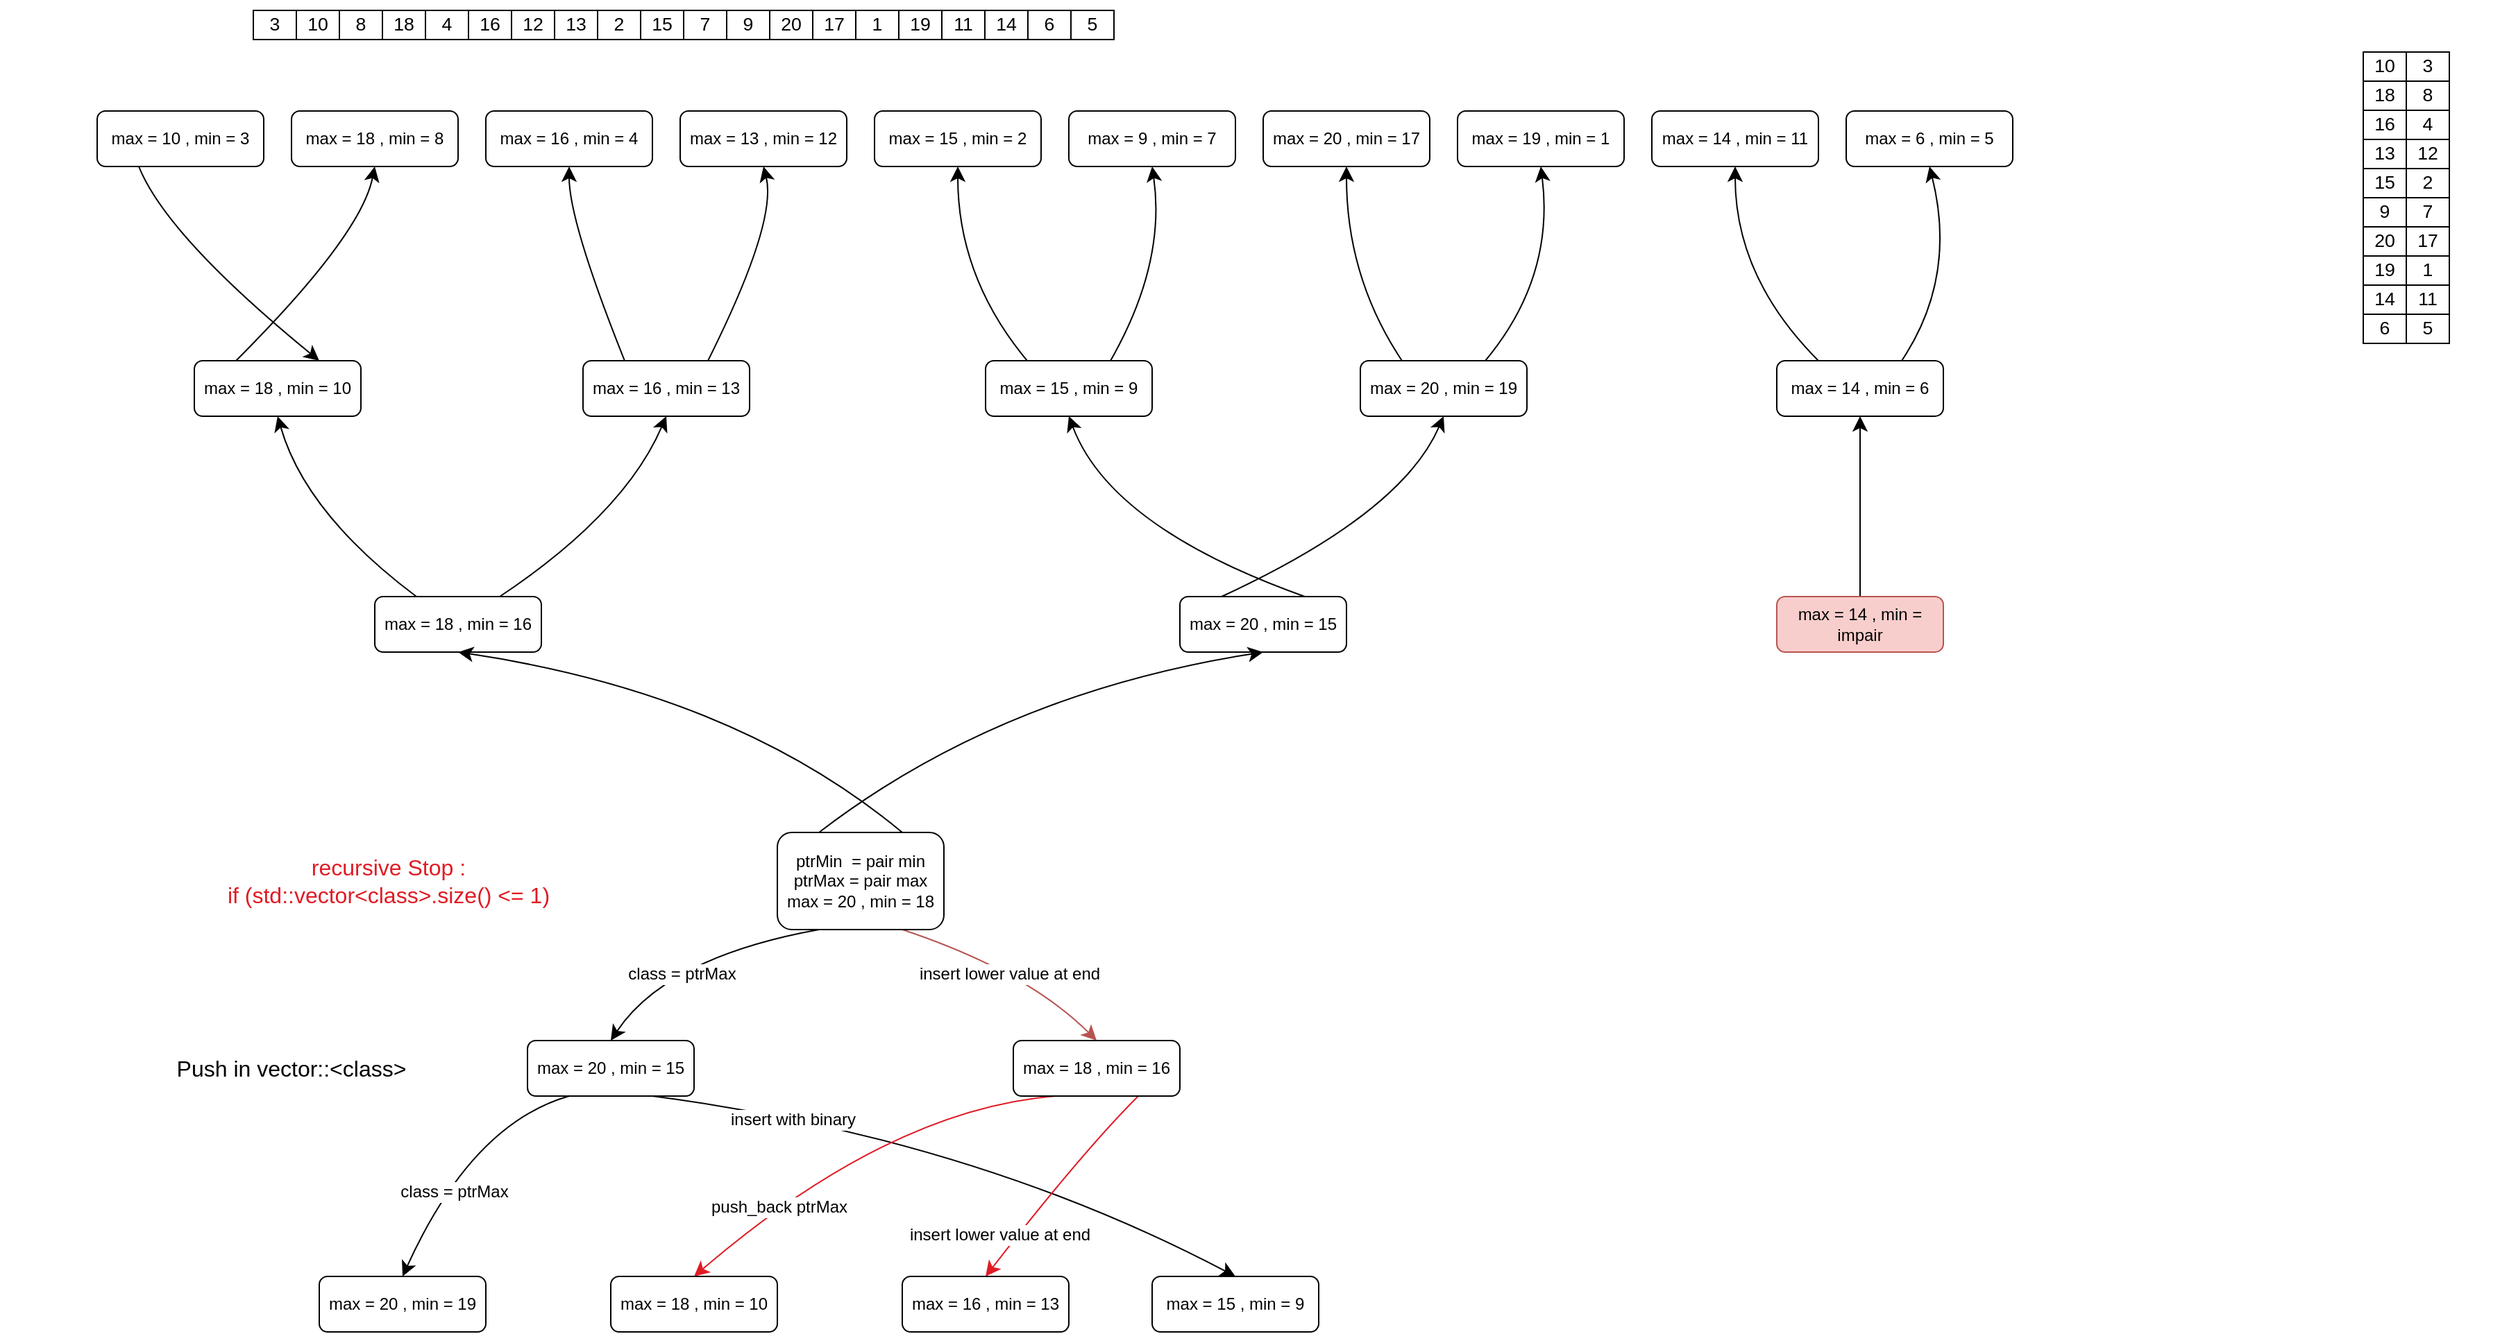 <mxfile version="24.6.4" type="github">
  <diagram name="Page-1" id="10a91c8b-09ff-31b1-d368-03940ed4cc9e">
    <mxGraphModel dx="2787" dy="912" grid="1" gridSize="10" guides="1" tooltips="1" connect="1" arrows="1" fold="1" page="1" pageScale="1" pageWidth="1100" pageHeight="850" background="none" math="0" shadow="0">
      <root>
        <mxCell id="0" />
        <mxCell id="1" parent="0" />
        <UserObject label="&lt;table xmlns=&quot;http://www.w3.org/1999/xhtml&quot; cellspacing=&quot;0&quot; cellpadding=&quot;0&quot; dir=&quot;ltr&quot; border=&quot;1&quot; style=&quot;table-layout:fixed;font-size:10pt;font-family:Arial;width:0px;border-collapse:collapse;border:none&quot; data-sheets-root=&quot;1&quot; data-sheets-baot=&quot;1&quot;&gt;&lt;colgroup&gt;&lt;col width=&quot;31&quot;&gt;&lt;col width=&quot;31&quot;&gt;&lt;col width=&quot;31&quot;&gt;&lt;col width=&quot;31&quot;&gt;&lt;col width=&quot;31&quot;&gt;&lt;col width=&quot;31&quot;&gt;&lt;col width=&quot;31&quot;&gt;&lt;col width=&quot;31&quot;&gt;&lt;col width=&quot;31&quot;&gt;&lt;col width=&quot;31&quot;&gt;&lt;col width=&quot;31&quot;&gt;&lt;col width=&quot;31&quot;&gt;&lt;col width=&quot;31&quot;&gt;&lt;col width=&quot;31&quot;&gt;&lt;col width=&quot;31&quot;&gt;&lt;col width=&quot;31&quot;&gt;&lt;col width=&quot;31&quot;&gt;&lt;col width=&quot;31&quot;&gt;&lt;col width=&quot;31&quot;&gt;&lt;col width=&quot;31&quot;&gt;&lt;/colgroup&gt;&lt;tbody&gt;&lt;tr style=&quot;height:21px;&quot;&gt;&lt;td style=&quot;border-top:1px solid #000000;border-right:1px solid #000000;border-bottom:1px solid #000000;border-left:1px solid #000000;overflow:hidden;padding:2px 3px 2px 3px;vertical-align:bottom;text-align:center;&quot;&gt;3&lt;/td&gt;&lt;td style=&quot;border-top:1px solid #000000;border-right:1px solid #000000;border-bottom:1px solid #000000;overflow:hidden;padding:2px 3px 2px 3px;vertical-align:bottom;text-align:center;&quot;&gt;10&lt;/td&gt;&lt;td style=&quot;border-top:1px solid #000000;border-right:1px solid #000000;border-bottom:1px solid #000000;overflow:hidden;padding:2px 3px 2px 3px;vertical-align:bottom;text-align:center;&quot;&gt;8&lt;/td&gt;&lt;td style=&quot;border-top:1px solid #000000;border-right:1px solid #000000;border-bottom:1px solid #000000;overflow:hidden;padding:2px 3px 2px 3px;vertical-align:bottom;text-align:center;&quot;&gt;18&lt;/td&gt;&lt;td style=&quot;border-top:1px solid #000000;border-right:1px solid #000000;border-bottom:1px solid #000000;overflow:hidden;padding:2px 3px 2px 3px;vertical-align:bottom;text-align:center;&quot;&gt;4&lt;/td&gt;&lt;td style=&quot;border-top:1px solid #000000;border-right:1px solid #000000;border-bottom:1px solid #000000;overflow:hidden;padding:2px 3px 2px 3px;vertical-align:bottom;text-align:center;&quot;&gt;16&lt;/td&gt;&lt;td style=&quot;border-top:1px solid #000000;border-right:1px solid #000000;border-bottom:1px solid #000000;overflow:hidden;padding:2px 3px 2px 3px;vertical-align:bottom;text-align:center;&quot;&gt;12&lt;/td&gt;&lt;td style=&quot;border-top:1px solid #000000;border-right:1px solid #000000;border-bottom:1px solid #000000;overflow:hidden;padding:2px 3px 2px 3px;vertical-align:bottom;text-align:center;&quot;&gt;13&lt;/td&gt;&lt;td style=&quot;border-top:1px solid #000000;border-right:1px solid #000000;border-bottom:1px solid #000000;overflow:hidden;padding:2px 3px 2px 3px;vertical-align:bottom;text-align:center;&quot;&gt;2&lt;/td&gt;&lt;td style=&quot;border-top:1px solid #000000;border-right:1px solid #000000;border-bottom:1px solid #000000;overflow:hidden;padding:2px 3px 2px 3px;vertical-align:bottom;text-align:center;&quot;&gt;15&lt;/td&gt;&lt;td style=&quot;border-top:1px solid #000000;border-right:1px solid #000000;border-bottom:1px solid #000000;overflow:hidden;padding:2px 3px 2px 3px;vertical-align:bottom;text-align:center;&quot;&gt;7&lt;/td&gt;&lt;td style=&quot;border-top:1px solid #000000;border-right:1px solid #000000;border-bottom:1px solid #000000;overflow:hidden;padding:2px 3px 2px 3px;vertical-align:bottom;text-align:center;&quot;&gt;9&lt;/td&gt;&lt;td style=&quot;border-top:1px solid #000000;border-right:1px solid #000000;border-bottom:1px solid #000000;overflow:hidden;padding:2px 3px 2px 3px;vertical-align:bottom;text-align:center;&quot;&gt;20&lt;/td&gt;&lt;td style=&quot;border-top:1px solid #000000;border-right:1px solid #000000;border-bottom:1px solid #000000;overflow:hidden;padding:2px 3px 2px 3px;vertical-align:bottom;text-align:center;&quot;&gt;17&lt;/td&gt;&lt;td style=&quot;border-top:1px solid #000000;border-right:1px solid #000000;border-bottom:1px solid #000000;overflow:hidden;padding:2px 3px 2px 3px;vertical-align:bottom;text-align:center;&quot;&gt;1&lt;/td&gt;&lt;td style=&quot;border-top:1px solid #000000;border-right:1px solid #000000;border-bottom:1px solid #000000;overflow:hidden;padding:2px 3px 2px 3px;vertical-align:bottom;text-align:center;&quot;&gt;19&lt;/td&gt;&lt;td style=&quot;border-top:1px solid #000000;border-right:1px solid #000000;border-bottom:1px solid #000000;overflow:hidden;padding:2px 3px 2px 3px;vertical-align:bottom;text-align:center;&quot;&gt;11&lt;/td&gt;&lt;td style=&quot;border-top:1px solid #000000;border-right:1px solid #000000;border-bottom:1px solid #000000;overflow:hidden;padding:2px 3px 2px 3px;vertical-align:bottom;text-align:center;&quot;&gt;14&lt;/td&gt;&lt;td style=&quot;border-top:1px solid #000000;border-right:1px solid #000000;border-bottom:1px solid #000000;overflow:hidden;padding:2px 3px 2px 3px;vertical-align:bottom;text-align:center;&quot;&gt;6&lt;/td&gt;&lt;td style=&quot;border-top:1px solid #000000;border-right:1px solid #000000;border-bottom:1px solid #000000;overflow:hidden;padding:2px 3px 2px 3px;vertical-align:bottom;text-align:center;&quot;&gt;5&lt;/td&gt;&lt;/tr&gt;&lt;/tbody&gt;&lt;/table&gt;" link="&lt;table xmlns=&quot;http://www.w3.org/1999/xhtml&quot; cellspacing=&quot;0&quot; cellpadding=&quot;0&quot; dir=&quot;ltr&quot; border=&quot;1&quot; style=&quot;table-layout:fixed;font-size:10pt;font-family:Arial;width:0px;border-collapse:collapse;border:none&quot; data-sheets-root=&quot;1&quot; data-sheets-baot=&quot;1&quot;&gt;&lt;colgroup&gt;&lt;col width=&quot;31&quot;&gt;&lt;col width=&quot;31&quot;&gt;&lt;col width=&quot;31&quot;&gt;&lt;col width=&quot;31&quot;&gt;&lt;col width=&quot;31&quot;&gt;&lt;col width=&quot;31&quot;&gt;&lt;col width=&quot;31&quot;&gt;&lt;col width=&quot;31&quot;&gt;&lt;col width=&quot;31&quot;&gt;&lt;col width=&quot;31&quot;&gt;&lt;col width=&quot;31&quot;&gt;&lt;col width=&quot;31&quot;&gt;&lt;col width=&quot;31&quot;&gt;&lt;col width=&quot;31&quot;&gt;&lt;col width=&quot;31&quot;&gt;&lt;col width=&quot;31&quot;&gt;&lt;col width=&quot;31&quot;&gt;&lt;col width=&quot;31&quot;&gt;&lt;col width=&quot;31&quot;&gt;&lt;col width=&quot;31&quot;&gt;&lt;/colgroup&gt;&lt;tbody&gt;&lt;tr style=&quot;height:21px;&quot;&gt;&lt;td style=&quot;border-top:1px solid #000000;border-right:1px solid #000000;border-bottom:1px solid #000000;border-left:1px solid #000000;overflow:hidden;padding:2px 3px 2px 3px;vertical-align:bottom;text-align:center;&quot;&gt;3&lt;/td&gt;&lt;td style=&quot;border-top:1px solid #000000;border-right:1px solid #000000;border-bottom:1px solid #000000;overflow:hidden;padding:2px 3px 2px 3px;vertical-align:bottom;text-align:center;&quot;&gt;10&lt;/td&gt;&lt;td style=&quot;border-top:1px solid #000000;border-right:1px solid #000000;border-bottom:1px solid #000000;overflow:hidden;padding:2px 3px 2px 3px;vertical-align:bottom;text-align:center;&quot;&gt;8&lt;/td&gt;&lt;td style=&quot;border-top:1px solid #000000;border-right:1px solid #000000;border-bottom:1px solid #000000;overflow:hidden;padding:2px 3px 2px 3px;vertical-align:bottom;text-align:center;&quot;&gt;18&lt;/td&gt;&lt;td style=&quot;border-top:1px solid #000000;border-right:1px solid #000000;border-bottom:1px solid #000000;overflow:hidden;padding:2px 3px 2px 3px;vertical-align:bottom;text-align:center;&quot;&gt;4&lt;/td&gt;&lt;td style=&quot;border-top:1px solid #000000;border-right:1px solid #000000;border-bottom:1px solid #000000;overflow:hidden;padding:2px 3px 2px 3px;vertical-align:bottom;text-align:center;&quot;&gt;16&lt;/td&gt;&lt;td style=&quot;border-top:1px solid #000000;border-right:1px solid #000000;border-bottom:1px solid #000000;overflow:hidden;padding:2px 3px 2px 3px;vertical-align:bottom;text-align:center;&quot;&gt;12&lt;/td&gt;&lt;td style=&quot;border-top:1px solid #000000;border-right:1px solid #000000;border-bottom:1px solid #000000;overflow:hidden;padding:2px 3px 2px 3px;vertical-align:bottom;text-align:center;&quot;&gt;13&lt;/td&gt;&lt;td style=&quot;border-top:1px solid #000000;border-right:1px solid #000000;border-bottom:1px solid #000000;overflow:hidden;padding:2px 3px 2px 3px;vertical-align:bottom;text-align:center;&quot;&gt;2&lt;/td&gt;&lt;td style=&quot;border-top:1px solid #000000;border-right:1px solid #000000;border-bottom:1px solid #000000;overflow:hidden;padding:2px 3px 2px 3px;vertical-align:bottom;text-align:center;&quot;&gt;15&lt;/td&gt;&lt;td style=&quot;border-top:1px solid #000000;border-right:1px solid #000000;border-bottom:1px solid #000000;overflow:hidden;padding:2px 3px 2px 3px;vertical-align:bottom;text-align:center;&quot;&gt;7&lt;/td&gt;&lt;td style=&quot;border-top:1px solid #000000;border-right:1px solid #000000;border-bottom:1px solid #000000;overflow:hidden;padding:2px 3px 2px 3px;vertical-align:bottom;text-align:center;&quot;&gt;9&lt;/td&gt;&lt;td style=&quot;border-top:1px solid #000000;border-right:1px solid #000000;border-bottom:1px solid #000000;overflow:hidden;padding:2px 3px 2px 3px;vertical-align:bottom;text-align:center;&quot;&gt;20&lt;/td&gt;&lt;td style=&quot;border-top:1px solid #000000;border-right:1px solid #000000;border-bottom:1px solid #000000;overflow:hidden;padding:2px 3px 2px 3px;vertical-align:bottom;text-align:center;&quot;&gt;17&lt;/td&gt;&lt;td style=&quot;border-top:1px solid #000000;border-right:1px solid #000000;border-bottom:1px solid #000000;overflow:hidden;padding:2px 3px 2px 3px;vertical-align:bottom;text-align:center;&quot;&gt;1&lt;/td&gt;&lt;td style=&quot;border-top:1px solid #000000;border-right:1px solid #000000;border-bottom:1px solid #000000;overflow:hidden;padding:2px 3px 2px 3px;vertical-align:bottom;text-align:center;&quot;&gt;19&lt;/td&gt;&lt;td style=&quot;border-top:1px solid #000000;border-right:1px solid #000000;border-bottom:1px solid #000000;overflow:hidden;padding:2px 3px 2px 3px;vertical-align:bottom;text-align:center;&quot;&gt;11&lt;/td&gt;&lt;td style=&quot;border-top:1px solid #000000;border-right:1px solid #000000;border-bottom:1px solid #000000;overflow:hidden;padding:2px 3px 2px 3px;vertical-align:bottom;text-align:center;&quot;&gt;14&lt;/td&gt;&lt;td style=&quot;border-top:1px solid #000000;border-right:1px solid #000000;border-bottom:1px solid #000000;overflow:hidden;padding:2px 3px 2px 3px;vertical-align:bottom;text-align:center;&quot;&gt;6&lt;/td&gt;&lt;td style=&quot;border-top:1px solid #000000;border-right:1px solid #000000;border-bottom:1px solid #000000;overflow:hidden;padding:2px 3px 2px 3px;vertical-align:bottom;text-align:center;&quot;&gt;5&lt;/td&gt;&lt;/tr&gt;&lt;/tbody&gt;&lt;/table&gt;" id="q18BTM8zda7ipVRkXj33-1">
          <mxCell style="text;whiteSpace=wrap;html=1;" vertex="1" parent="1">
            <mxGeometry x="150" y="60" width="560" height="40" as="geometry" />
          </mxCell>
        </UserObject>
        <mxCell id="q18BTM8zda7ipVRkXj33-3" value="&lt;div&gt;max = 10 , min = 3&lt;br&gt;&lt;/div&gt;" style="rounded=1;whiteSpace=wrap;html=1;" vertex="1" parent="1">
          <mxGeometry x="40" y="140" width="120" height="40" as="geometry" />
        </mxCell>
        <mxCell id="q18BTM8zda7ipVRkXj33-10" value="&lt;div&gt;max = 18 , min = 8&lt;br&gt;&lt;/div&gt;" style="rounded=1;whiteSpace=wrap;html=1;" vertex="1" parent="1">
          <mxGeometry x="180" y="140" width="120" height="40" as="geometry" />
        </mxCell>
        <mxCell id="q18BTM8zda7ipVRkXj33-11" value="&lt;div&gt;max = 16 , min = 4&lt;br&gt;&lt;/div&gt;" style="rounded=1;whiteSpace=wrap;html=1;" vertex="1" parent="1">
          <mxGeometry x="320" y="140" width="120" height="40" as="geometry" />
        </mxCell>
        <UserObject label="&lt;table xmlns=&quot;http://www.w3.org/1999/xhtml&quot; cellspacing=&quot;0&quot; cellpadding=&quot;0&quot; dir=&quot;ltr&quot; border=&quot;1&quot; style=&quot;table-layout:fixed;font-size:10pt;font-family:Arial;width:0px;border-collapse:collapse;border:none&quot; data-sheets-root=&quot;1&quot; data-sheets-baot=&quot;1&quot;&gt;&lt;colgroup&gt;&lt;col width=&quot;31&quot;&gt;&lt;col width=&quot;31&quot;&gt;&lt;/colgroup&gt;&lt;tbody&gt;&lt;tr style=&quot;height:21px;&quot;&gt;&lt;td style=&quot;border-top:1px solid #000000;border-right:1px solid #000000;border-bottom:1px solid #000000;border-left:1px solid #000000;overflow:hidden;padding:2px 3px 2px 3px;vertical-align:bottom;text-align:center;&quot;&gt;10&lt;/td&gt;&lt;td style=&quot;border-top:1px solid #000000;border-right:1px solid #000000;border-bottom:1px solid #000000;overflow:hidden;padding:2px 3px 2px 3px;vertical-align:bottom;text-align:center;&quot;&gt;3&lt;/td&gt;&lt;/tr&gt;&lt;tr style=&quot;height:21px;&quot;&gt;&lt;td style=&quot;border-right:1px solid #000000;border-bottom:1px solid #000000;border-left:1px solid #000000;overflow:hidden;padding:2px 3px 2px 3px;vertical-align:bottom;text-align:center;&quot;&gt;18&lt;/td&gt;&lt;td style=&quot;border-right:1px solid #000000;border-bottom:1px solid #000000;overflow:hidden;padding:2px 3px 2px 3px;vertical-align:bottom;text-align:center;&quot;&gt;8&lt;/td&gt;&lt;/tr&gt;&lt;tr style=&quot;height:21px;&quot;&gt;&lt;td style=&quot;border-right:1px solid #000000;border-bottom:1px solid #000000;border-left:1px solid #000000;overflow:hidden;padding:2px 3px 2px 3px;vertical-align:bottom;text-align:center;&quot;&gt;16&lt;/td&gt;&lt;td style=&quot;border-right:1px solid #000000;border-bottom:1px solid #000000;overflow:hidden;padding:2px 3px 2px 3px;vertical-align:bottom;text-align:center;&quot;&gt;4&lt;/td&gt;&lt;/tr&gt;&lt;tr style=&quot;height:21px;&quot;&gt;&lt;td style=&quot;border-right:1px solid #000000;border-bottom:1px solid #000000;border-left:1px solid #000000;overflow:hidden;padding:2px 3px 2px 3px;vertical-align:bottom;text-align:center;&quot;&gt;13&lt;/td&gt;&lt;td style=&quot;border-right:1px solid #000000;border-bottom:1px solid #000000;overflow:hidden;padding:2px 3px 2px 3px;vertical-align:bottom;text-align:center;&quot;&gt;12&lt;/td&gt;&lt;/tr&gt;&lt;tr style=&quot;height:21px;&quot;&gt;&lt;td style=&quot;border-right:1px solid #000000;border-bottom:1px solid #000000;border-left:1px solid #000000;overflow:hidden;padding:2px 3px 2px 3px;vertical-align:bottom;text-align:center;&quot;&gt;15&lt;/td&gt;&lt;td style=&quot;border-right:1px solid #000000;border-bottom:1px solid #000000;overflow:hidden;padding:2px 3px 2px 3px;vertical-align:bottom;text-align:center;&quot;&gt;2&lt;/td&gt;&lt;/tr&gt;&lt;tr style=&quot;height:21px;&quot;&gt;&lt;td style=&quot;border-right:1px solid #000000;border-bottom:1px solid #000000;border-left:1px solid #000000;overflow:hidden;padding:2px 3px 2px 3px;vertical-align:bottom;text-align:center;&quot;&gt;9&lt;/td&gt;&lt;td style=&quot;border-right:1px solid #000000;border-bottom:1px solid #000000;overflow:hidden;padding:2px 3px 2px 3px;vertical-align:bottom;text-align:center;&quot;&gt;7&lt;/td&gt;&lt;/tr&gt;&lt;tr style=&quot;height:21px;&quot;&gt;&lt;td style=&quot;border-right:1px solid #000000;border-bottom:1px solid #000000;border-left:1px solid #000000;overflow:hidden;padding:2px 3px 2px 3px;vertical-align:bottom;text-align:center;&quot;&gt;20&lt;/td&gt;&lt;td style=&quot;border-right:1px solid #000000;border-bottom:1px solid #000000;overflow:hidden;padding:2px 3px 2px 3px;vertical-align:bottom;text-align:center;&quot;&gt;17&lt;/td&gt;&lt;/tr&gt;&lt;tr style=&quot;height:21px;&quot;&gt;&lt;td style=&quot;border-right:1px solid #000000;border-bottom:1px solid #000000;border-left:1px solid #000000;overflow:hidden;padding:2px 3px 2px 3px;vertical-align:bottom;text-align:center;&quot;&gt;19&lt;/td&gt;&lt;td style=&quot;border-right:1px solid #000000;border-bottom:1px solid #000000;overflow:hidden;padding:2px 3px 2px 3px;vertical-align:bottom;text-align:center;&quot;&gt;1&lt;/td&gt;&lt;/tr&gt;&lt;tr style=&quot;height:21px;&quot;&gt;&lt;td style=&quot;border-right:1px solid #000000;border-bottom:1px solid #000000;border-left:1px solid #000000;overflow:hidden;padding:2px 3px 2px 3px;vertical-align:bottom;text-align:center;&quot;&gt;14&lt;/td&gt;&lt;td style=&quot;border-right:1px solid #000000;border-bottom:1px solid #000000;overflow:hidden;padding:2px 3px 2px 3px;vertical-align:bottom;text-align:center;&quot;&gt;11&lt;/td&gt;&lt;/tr&gt;&lt;tr style=&quot;height:21px;&quot;&gt;&lt;td style=&quot;border-right:1px solid #000000;border-bottom:1px solid #000000;border-left:1px solid #000000;overflow:hidden;padding:2px 3px 2px 3px;vertical-align:bottom;text-align:center;&quot;&gt;6&lt;/td&gt;&lt;td style=&quot;border-right:1px solid #000000;border-bottom:1px solid #000000;overflow:hidden;padding:2px 3px 2px 3px;vertical-align:bottom;text-align:center;&quot;&gt;5&lt;/td&gt;&lt;/tr&gt;&lt;/tbody&gt;&lt;/table&gt;" link="&lt;table xmlns=&quot;http://www.w3.org/1999/xhtml&quot; cellspacing=&quot;0&quot; cellpadding=&quot;0&quot; dir=&quot;ltr&quot; border=&quot;1&quot; style=&quot;table-layout:fixed;font-size:10pt;font-family:Arial;width:0px;border-collapse:collapse;border:none&quot; data-sheets-root=&quot;1&quot; data-sheets-baot=&quot;1&quot;&gt;&lt;colgroup&gt;&lt;col width=&quot;31&quot;&gt;&lt;col width=&quot;31&quot;&gt;&lt;/colgroup&gt;&lt;tbody&gt;&lt;tr style=&quot;height:21px;&quot;&gt;&lt;td style=&quot;border-top:1px solid #000000;border-right:1px solid #000000;border-bottom:1px solid #000000;border-left:1px solid #000000;overflow:hidden;padding:2px 3px 2px 3px;vertical-align:bottom;text-align:center;&quot;&gt;10&lt;/td&gt;&lt;td style=&quot;border-top:1px solid #000000;border-right:1px solid #000000;border-bottom:1px solid #000000;overflow:hidden;padding:2px 3px 2px 3px;vertical-align:bottom;text-align:center;&quot;&gt;3&lt;/td&gt;&lt;/tr&gt;&lt;tr style=&quot;height:21px;&quot;&gt;&lt;td style=&quot;border-right:1px solid #000000;border-bottom:1px solid #000000;border-left:1px solid #000000;overflow:hidden;padding:2px 3px 2px 3px;vertical-align:bottom;text-align:center;&quot;&gt;18&lt;/td&gt;&lt;td style=&quot;border-right:1px solid #000000;border-bottom:1px solid #000000;overflow:hidden;padding:2px 3px 2px 3px;vertical-align:bottom;text-align:center;&quot;&gt;8&lt;/td&gt;&lt;/tr&gt;&lt;tr style=&quot;height:21px;&quot;&gt;&lt;td style=&quot;border-right:1px solid #000000;border-bottom:1px solid #000000;border-left:1px solid #000000;overflow:hidden;padding:2px 3px 2px 3px;vertical-align:bottom;text-align:center;&quot;&gt;16&lt;/td&gt;&lt;td style=&quot;border-right:1px solid #000000;border-bottom:1px solid #000000;overflow:hidden;padding:2px 3px 2px 3px;vertical-align:bottom;text-align:center;&quot;&gt;4&lt;/td&gt;&lt;/tr&gt;&lt;tr style=&quot;height:21px;&quot;&gt;&lt;td style=&quot;border-right:1px solid #000000;border-bottom:1px solid #000000;border-left:1px solid #000000;overflow:hidden;padding:2px 3px 2px 3px;vertical-align:bottom;text-align:center;&quot;&gt;13&lt;/td&gt;&lt;td style=&quot;border-right:1px solid #000000;border-bottom:1px solid #000000;overflow:hidden;padding:2px 3px 2px 3px;vertical-align:bottom;text-align:center;&quot;&gt;12&lt;/td&gt;&lt;/tr&gt;&lt;tr style=&quot;height:21px;&quot;&gt;&lt;td style=&quot;border-right:1px solid #000000;border-bottom:1px solid #000000;border-left:1px solid #000000;overflow:hidden;padding:2px 3px 2px 3px;vertical-align:bottom;text-align:center;&quot;&gt;15&lt;/td&gt;&lt;td style=&quot;border-right:1px solid #000000;border-bottom:1px solid #000000;overflow:hidden;padding:2px 3px 2px 3px;vertical-align:bottom;text-align:center;&quot;&gt;2&lt;/td&gt;&lt;/tr&gt;&lt;tr style=&quot;height:21px;&quot;&gt;&lt;td style=&quot;border-right:1px solid #000000;border-bottom:1px solid #000000;border-left:1px solid #000000;overflow:hidden;padding:2px 3px 2px 3px;vertical-align:bottom;text-align:center;&quot;&gt;9&lt;/td&gt;&lt;td style=&quot;border-right:1px solid #000000;border-bottom:1px solid #000000;overflow:hidden;padding:2px 3px 2px 3px;vertical-align:bottom;text-align:center;&quot;&gt;7&lt;/td&gt;&lt;/tr&gt;&lt;tr style=&quot;height:21px;&quot;&gt;&lt;td style=&quot;border-right:1px solid #000000;border-bottom:1px solid #000000;border-left:1px solid #000000;overflow:hidden;padding:2px 3px 2px 3px;vertical-align:bottom;text-align:center;&quot;&gt;20&lt;/td&gt;&lt;td style=&quot;border-right:1px solid #000000;border-bottom:1px solid #000000;overflow:hidden;padding:2px 3px 2px 3px;vertical-align:bottom;text-align:center;&quot;&gt;17&lt;/td&gt;&lt;/tr&gt;&lt;tr style=&quot;height:21px;&quot;&gt;&lt;td style=&quot;border-right:1px solid #000000;border-bottom:1px solid #000000;border-left:1px solid #000000;overflow:hidden;padding:2px 3px 2px 3px;vertical-align:bottom;text-align:center;&quot;&gt;19&lt;/td&gt;&lt;td style=&quot;border-right:1px solid #000000;border-bottom:1px solid #000000;overflow:hidden;padding:2px 3px 2px 3px;vertical-align:bottom;text-align:center;&quot;&gt;1&lt;/td&gt;&lt;/tr&gt;&lt;tr style=&quot;height:21px;&quot;&gt;&lt;td style=&quot;border-right:1px solid #000000;border-bottom:1px solid #000000;border-left:1px solid #000000;overflow:hidden;padding:2px 3px 2px 3px;vertical-align:bottom;text-align:center;&quot;&gt;14&lt;/td&gt;&lt;td style=&quot;border-right:1px solid #000000;border-bottom:1px solid #000000;overflow:hidden;padding:2px 3px 2px 3px;vertical-align:bottom;text-align:center;&quot;&gt;11&lt;/td&gt;&lt;/tr&gt;&lt;tr style=&quot;height:21px;&quot;&gt;&lt;td style=&quot;border-right:1px solid #000000;border-bottom:1px solid #000000;border-left:1px solid #000000;overflow:hidden;padding:2px 3px 2px 3px;vertical-align:bottom;text-align:center;&quot;&gt;6&lt;/td&gt;&lt;td style=&quot;border-right:1px solid #000000;border-bottom:1px solid #000000;overflow:hidden;padding:2px 3px 2px 3px;vertical-align:bottom;text-align:center;&quot;&gt;5&lt;/td&gt;&lt;/tr&gt;&lt;/tbody&gt;&lt;/table&gt;" id="q18BTM8zda7ipVRkXj33-12">
          <mxCell style="text;whiteSpace=wrap;html=1;" vertex="1" parent="1">
            <mxGeometry x="1670" y="90" width="100" height="230" as="geometry" />
          </mxCell>
        </UserObject>
        <mxCell id="q18BTM8zda7ipVRkXj33-13" value="&lt;div&gt;max = 13 , min = 12&lt;br&gt;&lt;/div&gt;" style="rounded=1;whiteSpace=wrap;html=1;" vertex="1" parent="1">
          <mxGeometry x="460" y="140" width="120" height="40" as="geometry" />
        </mxCell>
        <mxCell id="q18BTM8zda7ipVRkXj33-14" value="&lt;div&gt;max = 15 , min = 2&lt;br&gt;&lt;/div&gt;" style="rounded=1;whiteSpace=wrap;html=1;" vertex="1" parent="1">
          <mxGeometry x="600" y="140" width="120" height="40" as="geometry" />
        </mxCell>
        <mxCell id="q18BTM8zda7ipVRkXj33-15" value="&lt;div&gt;max = 9 , min = 7&lt;br&gt;&lt;/div&gt;" style="rounded=1;whiteSpace=wrap;html=1;" vertex="1" parent="1">
          <mxGeometry x="740" y="140" width="120" height="40" as="geometry" />
        </mxCell>
        <mxCell id="q18BTM8zda7ipVRkXj33-16" value="&lt;div&gt;max = 20 , min = 17&lt;br&gt;&lt;/div&gt;" style="rounded=1;whiteSpace=wrap;html=1;" vertex="1" parent="1">
          <mxGeometry x="880" y="140" width="120" height="40" as="geometry" />
        </mxCell>
        <mxCell id="q18BTM8zda7ipVRkXj33-17" value="&lt;div&gt;max = 19 , min = 1&lt;br&gt;&lt;/div&gt;" style="rounded=1;whiteSpace=wrap;html=1;" vertex="1" parent="1">
          <mxGeometry x="1020" y="140" width="120" height="40" as="geometry" />
        </mxCell>
        <mxCell id="q18BTM8zda7ipVRkXj33-18" value="&lt;div&gt;max = 14 , min = 11&lt;br&gt;&lt;/div&gt;" style="rounded=1;whiteSpace=wrap;html=1;" vertex="1" parent="1">
          <mxGeometry x="1160" y="140" width="120" height="40" as="geometry" />
        </mxCell>
        <mxCell id="q18BTM8zda7ipVRkXj33-19" value="&lt;div&gt;max = 6 , min = 5&lt;br&gt;&lt;/div&gt;" style="rounded=1;whiteSpace=wrap;html=1;" vertex="1" parent="1">
          <mxGeometry x="1300" y="140" width="120" height="40" as="geometry" />
        </mxCell>
        <mxCell id="q18BTM8zda7ipVRkXj33-21" style="edgeStyle=none;curved=1;rounded=0;orthogonalLoop=1;jettySize=auto;html=1;exitX=0.25;exitY=0;exitDx=0;exitDy=0;entryX=0.5;entryY=1;entryDx=0;entryDy=0;fontSize=12;startSize=8;endSize=8;" edge="1" parent="1" source="q18BTM8zda7ipVRkXj33-20" target="q18BTM8zda7ipVRkXj33-10">
          <mxGeometry relative="1" as="geometry">
            <Array as="points">
              <mxPoint x="230" y="230" />
            </Array>
          </mxGeometry>
        </mxCell>
        <mxCell id="q18BTM8zda7ipVRkXj33-22" style="edgeStyle=none;curved=1;rounded=0;orthogonalLoop=1;jettySize=auto;html=1;exitX=0.25;exitY=1;exitDx=0;exitDy=0;fontSize=12;startSize=8;endSize=8;entryX=0.75;entryY=0;entryDx=0;entryDy=0;" edge="1" parent="1" source="q18BTM8zda7ipVRkXj33-3" target="q18BTM8zda7ipVRkXj33-20">
          <mxGeometry relative="1" as="geometry">
            <mxPoint x="92" y="170" as="targetPoint" />
            <Array as="points">
              <mxPoint x="90" y="230" />
            </Array>
          </mxGeometry>
        </mxCell>
        <mxCell id="q18BTM8zda7ipVRkXj33-20" value="&lt;div&gt;max = 18 , min = 10&lt;br&gt;&lt;/div&gt;" style="rounded=1;whiteSpace=wrap;html=1;" vertex="1" parent="1">
          <mxGeometry x="110" y="320" width="120" height="40" as="geometry" />
        </mxCell>
        <mxCell id="q18BTM8zda7ipVRkXj33-24" style="edgeStyle=none;curved=1;rounded=0;orthogonalLoop=1;jettySize=auto;html=1;exitX=0.25;exitY=0;exitDx=0;exitDy=0;entryX=0.5;entryY=1;entryDx=0;entryDy=0;fontSize=12;startSize=8;endSize=8;" edge="1" parent="1" source="q18BTM8zda7ipVRkXj33-23" target="q18BTM8zda7ipVRkXj33-11">
          <mxGeometry relative="1" as="geometry">
            <Array as="points">
              <mxPoint x="380" y="220" />
            </Array>
          </mxGeometry>
        </mxCell>
        <mxCell id="q18BTM8zda7ipVRkXj33-25" style="edgeStyle=none;curved=1;rounded=0;orthogonalLoop=1;jettySize=auto;html=1;exitX=0.75;exitY=0;exitDx=0;exitDy=0;entryX=0.5;entryY=1;entryDx=0;entryDy=0;fontSize=12;startSize=8;endSize=8;" edge="1" parent="1" source="q18BTM8zda7ipVRkXj33-23" target="q18BTM8zda7ipVRkXj33-13">
          <mxGeometry relative="1" as="geometry">
            <Array as="points">
              <mxPoint x="530" y="220" />
            </Array>
          </mxGeometry>
        </mxCell>
        <mxCell id="q18BTM8zda7ipVRkXj33-23" value="&lt;div&gt;max = 16 , min = 13&lt;br&gt;&lt;/div&gt;" style="rounded=1;whiteSpace=wrap;html=1;" vertex="1" parent="1">
          <mxGeometry x="390" y="320" width="120" height="40" as="geometry" />
        </mxCell>
        <mxCell id="q18BTM8zda7ipVRkXj33-29" style="edgeStyle=none;curved=1;rounded=0;orthogonalLoop=1;jettySize=auto;html=1;exitX=0.25;exitY=0;exitDx=0;exitDy=0;entryX=0.5;entryY=1;entryDx=0;entryDy=0;fontSize=12;startSize=8;endSize=8;" edge="1" parent="1" source="q18BTM8zda7ipVRkXj33-26" target="q18BTM8zda7ipVRkXj33-20">
          <mxGeometry relative="1" as="geometry">
            <Array as="points">
              <mxPoint x="190" y="430" />
            </Array>
          </mxGeometry>
        </mxCell>
        <mxCell id="q18BTM8zda7ipVRkXj33-30" style="edgeStyle=none;curved=1;rounded=0;orthogonalLoop=1;jettySize=auto;html=1;exitX=0.75;exitY=0;exitDx=0;exitDy=0;entryX=0.5;entryY=1;entryDx=0;entryDy=0;fontSize=12;startSize=8;endSize=8;" edge="1" parent="1" source="q18BTM8zda7ipVRkXj33-26" target="q18BTM8zda7ipVRkXj33-23">
          <mxGeometry relative="1" as="geometry">
            <Array as="points">
              <mxPoint x="420" y="430" />
            </Array>
          </mxGeometry>
        </mxCell>
        <mxCell id="q18BTM8zda7ipVRkXj33-26" value="&lt;div&gt;max = 18 , min = 16&lt;br&gt;&lt;/div&gt;" style="rounded=1;whiteSpace=wrap;html=1;" vertex="1" parent="1">
          <mxGeometry x="240" y="490" width="120" height="40" as="geometry" />
        </mxCell>
        <mxCell id="q18BTM8zda7ipVRkXj33-33" style="edgeStyle=none;curved=1;rounded=0;orthogonalLoop=1;jettySize=auto;html=1;exitX=0.25;exitY=0;exitDx=0;exitDy=0;entryX=0.5;entryY=1;entryDx=0;entryDy=0;fontSize=12;startSize=8;endSize=8;" edge="1" parent="1" source="q18BTM8zda7ipVRkXj33-31" target="q18BTM8zda7ipVRkXj33-14">
          <mxGeometry relative="1" as="geometry">
            <Array as="points">
              <mxPoint x="660" y="260" />
            </Array>
          </mxGeometry>
        </mxCell>
        <mxCell id="q18BTM8zda7ipVRkXj33-34" style="edgeStyle=none;curved=1;rounded=0;orthogonalLoop=1;jettySize=auto;html=1;exitX=0.75;exitY=0;exitDx=0;exitDy=0;entryX=0.5;entryY=1;entryDx=0;entryDy=0;fontSize=12;startSize=8;endSize=8;" edge="1" parent="1" source="q18BTM8zda7ipVRkXj33-31" target="q18BTM8zda7ipVRkXj33-15">
          <mxGeometry relative="1" as="geometry">
            <Array as="points">
              <mxPoint x="810" y="250" />
            </Array>
          </mxGeometry>
        </mxCell>
        <mxCell id="q18BTM8zda7ipVRkXj33-31" value="&lt;div&gt;max = 15 , min = 9&lt;br&gt;&lt;/div&gt;" style="rounded=1;whiteSpace=wrap;html=1;" vertex="1" parent="1">
          <mxGeometry x="680" y="320" width="120" height="40" as="geometry" />
        </mxCell>
        <mxCell id="q18BTM8zda7ipVRkXj33-35" style="edgeStyle=none;curved=1;rounded=0;orthogonalLoop=1;jettySize=auto;html=1;exitX=0.25;exitY=0;exitDx=0;exitDy=0;entryX=0.5;entryY=1;entryDx=0;entryDy=0;fontSize=12;startSize=8;endSize=8;" edge="1" parent="1" source="q18BTM8zda7ipVRkXj33-32" target="q18BTM8zda7ipVRkXj33-16">
          <mxGeometry relative="1" as="geometry">
            <Array as="points">
              <mxPoint x="940" y="260" />
            </Array>
          </mxGeometry>
        </mxCell>
        <mxCell id="q18BTM8zda7ipVRkXj33-36" style="edgeStyle=none;curved=1;rounded=0;orthogonalLoop=1;jettySize=auto;html=1;exitX=0.75;exitY=0;exitDx=0;exitDy=0;entryX=0.5;entryY=1;entryDx=0;entryDy=0;fontSize=12;startSize=8;endSize=8;" edge="1" parent="1" source="q18BTM8zda7ipVRkXj33-32" target="q18BTM8zda7ipVRkXj33-17">
          <mxGeometry relative="1" as="geometry">
            <Array as="points">
              <mxPoint x="1090" y="260" />
            </Array>
          </mxGeometry>
        </mxCell>
        <mxCell id="q18BTM8zda7ipVRkXj33-32" value="&lt;div&gt;max = 20 , min = 19&lt;br&gt;&lt;/div&gt;" style="rounded=1;whiteSpace=wrap;html=1;" vertex="1" parent="1">
          <mxGeometry x="950" y="320" width="120" height="40" as="geometry" />
        </mxCell>
        <mxCell id="q18BTM8zda7ipVRkXj33-38" style="edgeStyle=none;curved=1;rounded=0;orthogonalLoop=1;jettySize=auto;html=1;exitX=0.25;exitY=0;exitDx=0;exitDy=0;entryX=0.5;entryY=1;entryDx=0;entryDy=0;fontSize=12;startSize=8;endSize=8;" edge="1" parent="1" source="q18BTM8zda7ipVRkXj33-37" target="q18BTM8zda7ipVRkXj33-18">
          <mxGeometry relative="1" as="geometry">
            <Array as="points">
              <mxPoint x="1220" y="260" />
            </Array>
          </mxGeometry>
        </mxCell>
        <mxCell id="q18BTM8zda7ipVRkXj33-39" style="edgeStyle=none;curved=1;rounded=0;orthogonalLoop=1;jettySize=auto;html=1;exitX=0.75;exitY=0;exitDx=0;exitDy=0;entryX=0.5;entryY=1;entryDx=0;entryDy=0;fontSize=12;startSize=8;endSize=8;" edge="1" parent="1" source="q18BTM8zda7ipVRkXj33-37" target="q18BTM8zda7ipVRkXj33-19">
          <mxGeometry relative="1" as="geometry">
            <Array as="points">
              <mxPoint x="1380" y="260" />
            </Array>
          </mxGeometry>
        </mxCell>
        <mxCell id="q18BTM8zda7ipVRkXj33-37" value="&lt;div&gt;max = 14 , min = 6&lt;br&gt;&lt;/div&gt;" style="rounded=1;whiteSpace=wrap;html=1;" vertex="1" parent="1">
          <mxGeometry x="1250" y="320" width="120" height="40" as="geometry" />
        </mxCell>
        <mxCell id="q18BTM8zda7ipVRkXj33-48" style="edgeStyle=none;curved=1;rounded=0;orthogonalLoop=1;jettySize=auto;html=1;exitX=0.25;exitY=0;exitDx=0;exitDy=0;entryX=0.5;entryY=1;entryDx=0;entryDy=0;fontSize=12;startSize=8;endSize=8;" edge="1" parent="1" source="q18BTM8zda7ipVRkXj33-40" target="q18BTM8zda7ipVRkXj33-32">
          <mxGeometry relative="1" as="geometry">
            <Array as="points">
              <mxPoint x="980" y="430" />
            </Array>
          </mxGeometry>
        </mxCell>
        <mxCell id="q18BTM8zda7ipVRkXj33-49" style="edgeStyle=none;curved=1;rounded=0;orthogonalLoop=1;jettySize=auto;html=1;exitX=0.75;exitY=0;exitDx=0;exitDy=0;entryX=0.5;entryY=1;entryDx=0;entryDy=0;fontSize=12;startSize=8;endSize=8;" edge="1" parent="1" source="q18BTM8zda7ipVRkXj33-40" target="q18BTM8zda7ipVRkXj33-31">
          <mxGeometry relative="1" as="geometry">
            <Array as="points">
              <mxPoint x="770" y="440" />
            </Array>
          </mxGeometry>
        </mxCell>
        <mxCell id="q18BTM8zda7ipVRkXj33-40" value="&lt;div&gt;max = 20 , min = 15&lt;br&gt;&lt;/div&gt;" style="rounded=1;whiteSpace=wrap;html=1;" vertex="1" parent="1">
          <mxGeometry x="820" y="490" width="120" height="40" as="geometry" />
        </mxCell>
        <mxCell id="q18BTM8zda7ipVRkXj33-44" style="edgeStyle=none;curved=1;rounded=0;orthogonalLoop=1;jettySize=auto;html=1;exitX=0.5;exitY=0;exitDx=0;exitDy=0;entryX=0.5;entryY=1;entryDx=0;entryDy=0;fontSize=12;startSize=8;endSize=8;" edge="1" parent="1" source="q18BTM8zda7ipVRkXj33-43" target="q18BTM8zda7ipVRkXj33-37">
          <mxGeometry relative="1" as="geometry" />
        </mxCell>
        <mxCell id="q18BTM8zda7ipVRkXj33-43" value="&lt;div&gt;max = 14 , min = impair&lt;br&gt;&lt;/div&gt;" style="rounded=1;whiteSpace=wrap;html=1;fillColor=#f8cecc;strokeColor=#b85450;" vertex="1" parent="1">
          <mxGeometry x="1250" y="490" width="120" height="40" as="geometry" />
        </mxCell>
        <mxCell id="q18BTM8zda7ipVRkXj33-50" style="edgeStyle=none;curved=1;rounded=0;orthogonalLoop=1;jettySize=auto;html=1;exitX=0.75;exitY=0;exitDx=0;exitDy=0;entryX=0.5;entryY=1;entryDx=0;entryDy=0;fontSize=12;startSize=8;endSize=8;" edge="1" parent="1" source="q18BTM8zda7ipVRkXj33-45" target="q18BTM8zda7ipVRkXj33-26">
          <mxGeometry relative="1" as="geometry">
            <Array as="points">
              <mxPoint x="500" y="560" />
            </Array>
          </mxGeometry>
        </mxCell>
        <mxCell id="q18BTM8zda7ipVRkXj33-51" style="edgeStyle=none;curved=1;rounded=0;orthogonalLoop=1;jettySize=auto;html=1;exitX=0.25;exitY=0;exitDx=0;exitDy=0;entryX=0.5;entryY=1;entryDx=0;entryDy=0;fontSize=12;startSize=8;endSize=8;" edge="1" parent="1" source="q18BTM8zda7ipVRkXj33-45" target="q18BTM8zda7ipVRkXj33-40">
          <mxGeometry relative="1" as="geometry">
            <Array as="points">
              <mxPoint x="690" y="560" />
            </Array>
          </mxGeometry>
        </mxCell>
        <mxCell id="q18BTM8zda7ipVRkXj33-67" style="edgeStyle=none;curved=1;rounded=0;orthogonalLoop=1;jettySize=auto;html=1;exitX=0.25;exitY=1;exitDx=0;exitDy=0;entryX=0.5;entryY=0;entryDx=0;entryDy=0;fontSize=12;startSize=8;endSize=8;" edge="1" parent="1" source="q18BTM8zda7ipVRkXj33-45" target="q18BTM8zda7ipVRkXj33-66">
          <mxGeometry relative="1" as="geometry">
            <Array as="points">
              <mxPoint x="450" y="750" />
            </Array>
          </mxGeometry>
        </mxCell>
        <mxCell id="q18BTM8zda7ipVRkXj33-68" value="class = ptrMax" style="edgeLabel;html=1;align=center;verticalAlign=middle;resizable=0;points=[];fontSize=12;" vertex="1" connectable="0" parent="q18BTM8zda7ipVRkXj33-67">
          <mxGeometry x="0.107" y="14" relative="1" as="geometry">
            <mxPoint x="-1" as="offset" />
          </mxGeometry>
        </mxCell>
        <mxCell id="q18BTM8zda7ipVRkXj33-70" style="edgeStyle=none;curved=1;rounded=0;orthogonalLoop=1;jettySize=auto;html=1;exitX=0.75;exitY=1;exitDx=0;exitDy=0;entryX=0.5;entryY=0;entryDx=0;entryDy=0;fontSize=12;startSize=8;endSize=8;fillColor=#f8cecc;strokeColor=#b85450;" edge="1" parent="1" source="q18BTM8zda7ipVRkXj33-45" target="q18BTM8zda7ipVRkXj33-69">
          <mxGeometry relative="1" as="geometry">
            <Array as="points">
              <mxPoint x="710" y="760" />
            </Array>
          </mxGeometry>
        </mxCell>
        <mxCell id="q18BTM8zda7ipVRkXj33-71" value="insert lower value at end" style="edgeLabel;html=1;align=center;verticalAlign=middle;resizable=0;points=[];fontSize=12;" vertex="1" connectable="0" parent="q18BTM8zda7ipVRkXj33-70">
          <mxGeometry x="-0.0" y="-6" relative="1" as="geometry">
            <mxPoint as="offset" />
          </mxGeometry>
        </mxCell>
        <mxCell id="q18BTM8zda7ipVRkXj33-45" value="&lt;div&gt;ptrMin&amp;nbsp; = pair min&lt;/div&gt;&lt;div&gt;ptrMax = pair max&lt;br&gt;&lt;/div&gt;&lt;div&gt;max = 20 , min = 18&lt;br&gt;&lt;/div&gt;" style="rounded=1;whiteSpace=wrap;html=1;" vertex="1" parent="1">
          <mxGeometry x="530" y="660" width="120" height="70" as="geometry" />
        </mxCell>
        <mxCell id="q18BTM8zda7ipVRkXj33-64" value="&lt;div&gt;&lt;font color=&quot;#e01b24&quot;&gt;recursive Stop :&lt;br&gt;&lt;/font&gt;&lt;/div&gt;&lt;div&gt;&lt;font color=&quot;#e01b24&quot;&gt;if (std::vector&amp;lt;class&amp;gt;.size() &amp;lt;= 1)&lt;/font&gt;&lt;/div&gt;" style="text;html=1;align=center;verticalAlign=middle;whiteSpace=wrap;rounded=0;fontSize=16;" vertex="1" parent="1">
          <mxGeometry x="90" y="665" width="320" height="60" as="geometry" />
        </mxCell>
        <mxCell id="q18BTM8zda7ipVRkXj33-65" value="Push in vector::&amp;lt;class&amp;gt;" style="text;html=1;align=center;verticalAlign=middle;whiteSpace=wrap;rounded=0;fontSize=16;" vertex="1" parent="1">
          <mxGeometry x="-30" y="800" width="420" height="60" as="geometry" />
        </mxCell>
        <mxCell id="q18BTM8zda7ipVRkXj33-73" style="edgeStyle=none;curved=1;rounded=0;orthogonalLoop=1;jettySize=auto;html=1;exitX=0.25;exitY=1;exitDx=0;exitDy=0;fontSize=12;startSize=8;endSize=8;entryX=0.5;entryY=0;entryDx=0;entryDy=0;" edge="1" parent="1" source="q18BTM8zda7ipVRkXj33-66" target="q18BTM8zda7ipVRkXj33-72">
          <mxGeometry relative="1" as="geometry">
            <mxPoint x="330" y="870" as="targetPoint" />
            <Array as="points">
              <mxPoint x="310" y="870" />
            </Array>
          </mxGeometry>
        </mxCell>
        <mxCell id="q18BTM8zda7ipVRkXj33-74" value="class = ptrMax" style="edgeLabel;html=1;align=center;verticalAlign=middle;resizable=0;points=[];fontSize=12;" vertex="1" connectable="0" parent="q18BTM8zda7ipVRkXj33-73">
          <mxGeometry x="0.27" y="8" relative="1" as="geometry">
            <mxPoint as="offset" />
          </mxGeometry>
        </mxCell>
        <mxCell id="q18BTM8zda7ipVRkXj33-85" style="edgeStyle=none;curved=1;rounded=0;orthogonalLoop=1;jettySize=auto;html=1;exitX=0.75;exitY=1;exitDx=0;exitDy=0;entryX=0.5;entryY=0;entryDx=0;entryDy=0;fontSize=12;startSize=8;endSize=8;" edge="1" parent="1" source="q18BTM8zda7ipVRkXj33-66" target="q18BTM8zda7ipVRkXj33-83">
          <mxGeometry relative="1" as="geometry">
            <Array as="points">
              <mxPoint x="670" y="880" />
            </Array>
          </mxGeometry>
        </mxCell>
        <mxCell id="q18BTM8zda7ipVRkXj33-86" value="insert with binary" style="edgeLabel;html=1;align=center;verticalAlign=middle;resizable=0;points=[];fontSize=12;" vertex="1" connectable="0" parent="q18BTM8zda7ipVRkXj33-85">
          <mxGeometry x="-0.541" y="-4" relative="1" as="geometry">
            <mxPoint as="offset" />
          </mxGeometry>
        </mxCell>
        <mxCell id="q18BTM8zda7ipVRkXj33-66" value="&lt;div&gt;max = 20 , min = 15&lt;br&gt;&lt;/div&gt;" style="rounded=1;whiteSpace=wrap;html=1;" vertex="1" parent="1">
          <mxGeometry x="350" y="810" width="120" height="40" as="geometry" />
        </mxCell>
        <mxCell id="q18BTM8zda7ipVRkXj33-77" style="edgeStyle=none;curved=1;rounded=0;orthogonalLoop=1;jettySize=auto;html=1;exitX=0.25;exitY=1;exitDx=0;exitDy=0;entryX=0.5;entryY=0;entryDx=0;entryDy=0;fontSize=12;startSize=8;endSize=8;strokeColor=#E01B24;" edge="1" parent="1" source="q18BTM8zda7ipVRkXj33-69" target="q18BTM8zda7ipVRkXj33-76">
          <mxGeometry relative="1" as="geometry">
            <Array as="points">
              <mxPoint x="610" y="860" />
            </Array>
          </mxGeometry>
        </mxCell>
        <mxCell id="q18BTM8zda7ipVRkXj33-78" value="push_back ptrMax" style="edgeLabel;html=1;align=center;verticalAlign=middle;resizable=0;points=[];fontSize=12;" vertex="1" connectable="0" parent="q18BTM8zda7ipVRkXj33-77">
          <mxGeometry x="0.064" y="14" relative="1" as="geometry">
            <mxPoint x="-57" y="32" as="offset" />
          </mxGeometry>
        </mxCell>
        <mxCell id="q18BTM8zda7ipVRkXj33-81" style="edgeStyle=none;curved=1;rounded=0;orthogonalLoop=1;jettySize=auto;html=1;exitX=0.75;exitY=1;exitDx=0;exitDy=0;entryX=0.5;entryY=0;entryDx=0;entryDy=0;fontSize=12;startSize=8;endSize=8;strokeColor=#E01B24;" edge="1" parent="1" source="q18BTM8zda7ipVRkXj33-69" target="q18BTM8zda7ipVRkXj33-79">
          <mxGeometry relative="1" as="geometry">
            <Array as="points">
              <mxPoint x="750" y="890" />
            </Array>
          </mxGeometry>
        </mxCell>
        <mxCell id="q18BTM8zda7ipVRkXj33-82" value="insert lower value at end" style="edgeLabel;html=1;align=center;verticalAlign=middle;resizable=0;points=[];fontSize=12;" vertex="1" connectable="0" parent="q18BTM8zda7ipVRkXj33-81">
          <mxGeometry x="-0.212" y="4" relative="1" as="geometry">
            <mxPoint x="-57" y="49" as="offset" />
          </mxGeometry>
        </mxCell>
        <mxCell id="q18BTM8zda7ipVRkXj33-69" value="&lt;div&gt;max = 18 , min = 16&lt;br&gt;&lt;/div&gt;" style="rounded=1;whiteSpace=wrap;html=1;" vertex="1" parent="1">
          <mxGeometry x="700" y="810" width="120" height="40" as="geometry" />
        </mxCell>
        <mxCell id="q18BTM8zda7ipVRkXj33-72" value="&lt;div&gt;max = 20 , min = 19&lt;br&gt;&lt;/div&gt;" style="rounded=1;whiteSpace=wrap;html=1;" vertex="1" parent="1">
          <mxGeometry x="200" y="980" width="120" height="40" as="geometry" />
        </mxCell>
        <mxCell id="q18BTM8zda7ipVRkXj33-76" value="&lt;div&gt;max = 18 , min = 10&lt;br&gt;&lt;/div&gt;" style="rounded=1;whiteSpace=wrap;html=1;" vertex="1" parent="1">
          <mxGeometry x="410" y="980" width="120" height="40" as="geometry" />
        </mxCell>
        <mxCell id="q18BTM8zda7ipVRkXj33-79" value="&lt;div&gt;max = 16 , min = 13&lt;br&gt;&lt;/div&gt;" style="rounded=1;whiteSpace=wrap;html=1;" vertex="1" parent="1">
          <mxGeometry x="620" y="980" width="120" height="40" as="geometry" />
        </mxCell>
        <mxCell id="q18BTM8zda7ipVRkXj33-83" value="&lt;div&gt;max = 15 , min = 9&lt;br&gt;&lt;/div&gt;" style="rounded=1;whiteSpace=wrap;html=1;" vertex="1" parent="1">
          <mxGeometry x="800" y="980" width="120" height="40" as="geometry" />
        </mxCell>
      </root>
    </mxGraphModel>
  </diagram>
</mxfile>
